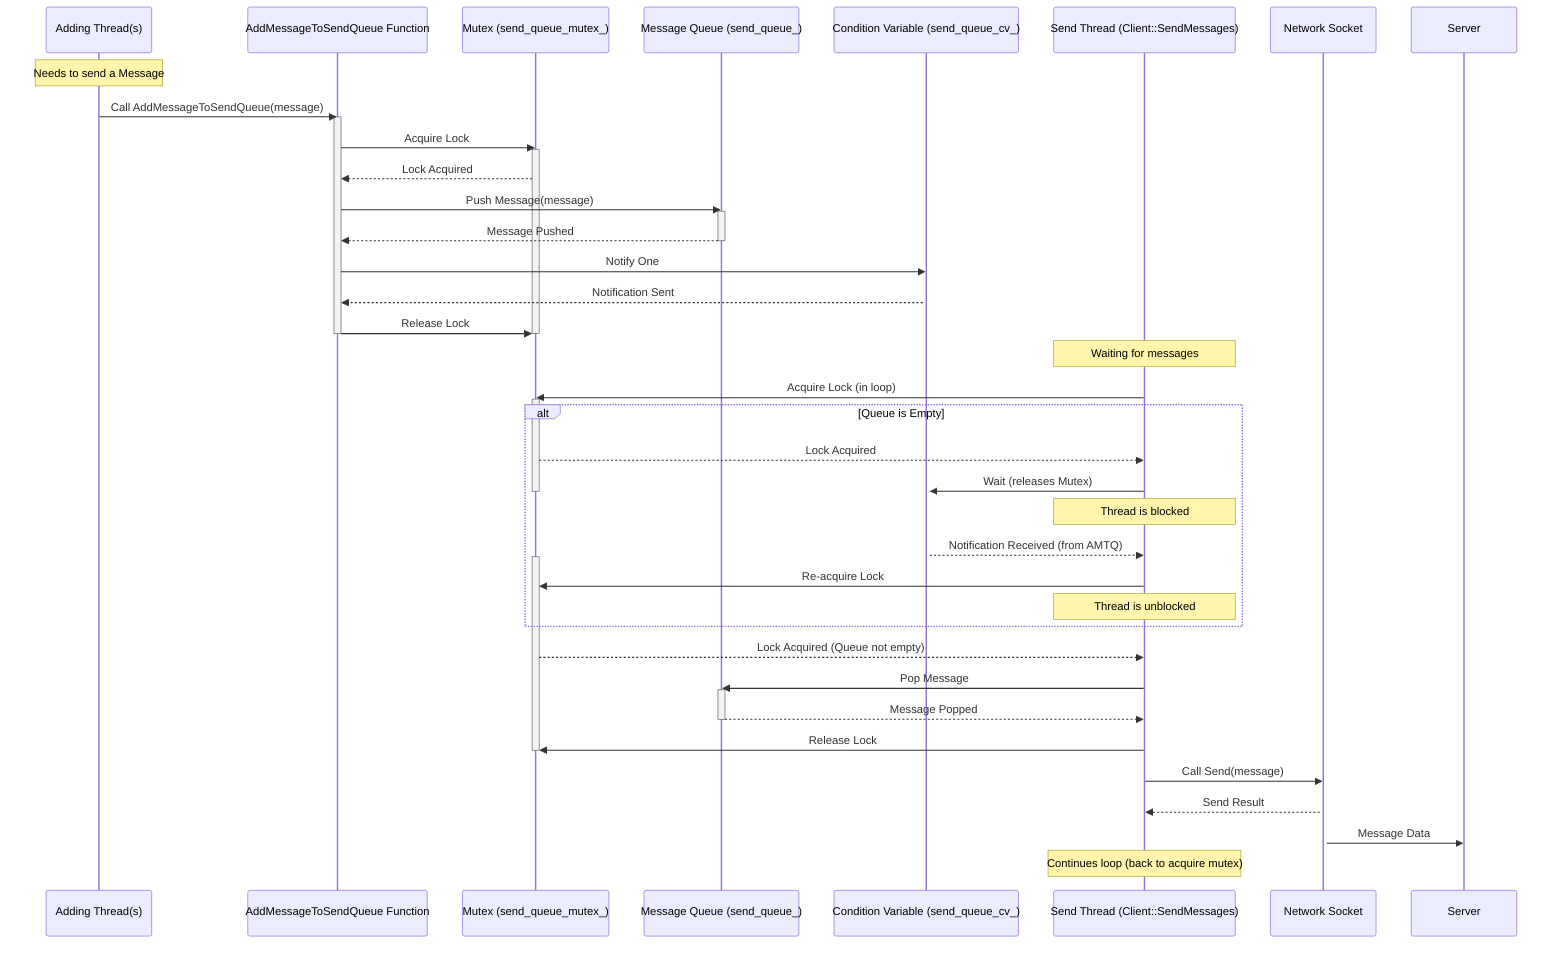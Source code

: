 sequenceDiagram
    participant AT as Adding Thread(s)
    participant AMTQ as AddMessageToSendQueue Function
    participant M as Mutex (send_queue_mutex_)
    participant Q as Message Queue (send_queue_)
    participant CV as Condition Variable (send_queue_cv_)
    participant ST as Send Thread (Client::SendMessages)
    participant S as Network Socket
    participant SV as Server

    Note over AT: Needs to send a Message
    AT->>AMTQ: Call AddMessageToSendQueue(message)

    activate AMTQ
    AMTQ->>M: Acquire Lock
    activate M
    M-->>AMTQ: Lock Acquired

    AMTQ->>Q: Push Message(message)
    activate Q
    Q-->>AMTQ: Message Pushed
    deactivate Q

    AMTQ->>CV: Notify One
    activate CV
    CV-->>AMTQ: Notification Sent

    AMTQ->>M: Release Lock
    deactivate M
    deactivate AMTQ

    Note over ST: Waiting for messages

    ST->>M: Acquire Lock (in loop)
    activate M
    alt Queue is Empty
        M-->>ST: Lock Acquired
        ST->>CV: Wait (releases Mutex)
        deactivate M
        Note over ST: Thread is blocked
        CV-->>ST: Notification Received (from AMTQ)
        activate M
        ST->>M: Re-acquire Lock
        Note over ST: Thread is unblocked
    end

    M-->>ST: Lock Acquired (Queue not empty)

    ST->>Q: Pop Message
    activate Q
    Q-->>ST: Message Popped
    deactivate Q

    ST->>M: Release Lock
    deactivate M

    ST->>S: Call Send(message)
    activate S
    S-->>ST: Send Result

    S->>SV: Message Data

    Note over ST: Continues loop (back to acquire mutex)